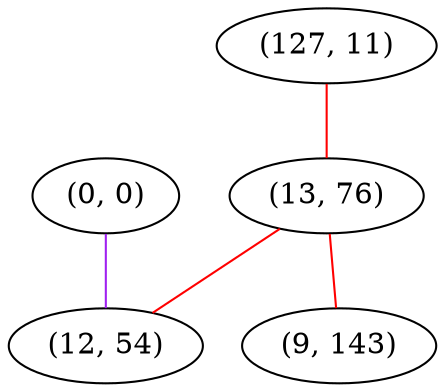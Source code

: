 graph "" {
"(127, 11)";
"(13, 76)";
"(0, 0)";
"(12, 54)";
"(9, 143)";
"(127, 11)" -- "(13, 76)"  [color=red, key=0, weight=1];
"(13, 76)" -- "(12, 54)"  [color=red, key=0, weight=1];
"(13, 76)" -- "(9, 143)"  [color=red, key=0, weight=1];
"(0, 0)" -- "(12, 54)"  [color=purple, key=0, weight=4];
}
